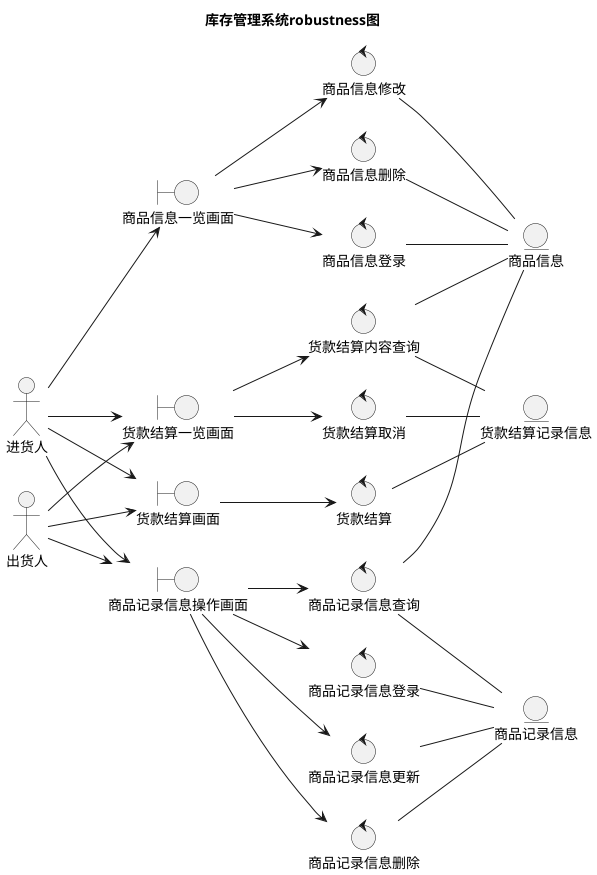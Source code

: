 @startuml
left to right direction
title 库存管理系统robustness图

actor 进货人
actor 出货人

boundary 商品信息一览画面
boundary 商品记录信息操作画面
'ote left of 商品记录信息操作画面 : 该画面可进行商品登录，商品状态查询，商品更新

boundary 货款结算画面
boundary 货款结算一览画面

control 商品信息登录
control 商品信息修改
control 商品信息删除
control 商品记录信息登录
control 商品记录信息更新
control 商品记录信息查询
control 商品记录信息删除
control 货款结算
control 货款结算内容查询
control 货款结算取消

entity 商品信息
entity 商品记录信息
entity 货款结算记录信息

'relationship
进货人 --> 商品记录信息操作画面
进货人 --> 商品信息一览画面
出货人 --> 商品记录信息操作画面
商品信息一览画面 --> 商品信息登录
商品信息一览画面 --> 商品信息修改
商品信息一览画面 --> 商品信息删除
商品记录信息操作画面 --> 商品记录信息登录
商品记录信息操作画面 --> 商品记录信息更新
商品记录信息操作画面 --> 商品记录信息查询
商品记录信息操作画面 --> 商品记录信息删除

商品记录信息登录 -- 商品记录信息
商品记录信息更新 -- 商品记录信息
商品记录信息查询 -- 商品记录信息
商品记录信息查询 -- 商品信息
商品记录信息删除 -- 商品记录信息

商品信息登录 -- 商品信息
商品信息修改 -- 商品信息
商品信息删除 -- 商品信息

进货人 --> 货款结算画面
出货人 --> 货款结算画面
进货人 --> 货款结算一览画面
出货人 --> 货款结算一览画面

货款结算画面 --> 货款结算
货款结算一览画面 --> 货款结算内容查询
货款结算一览画面 --> 货款结算取消

货款结算 -- 货款结算记录信息
货款结算内容查询 -- 货款结算记录信息
货款结算内容查询 -- 商品信息

货款结算取消 -- 货款结算记录信息
@enduml

